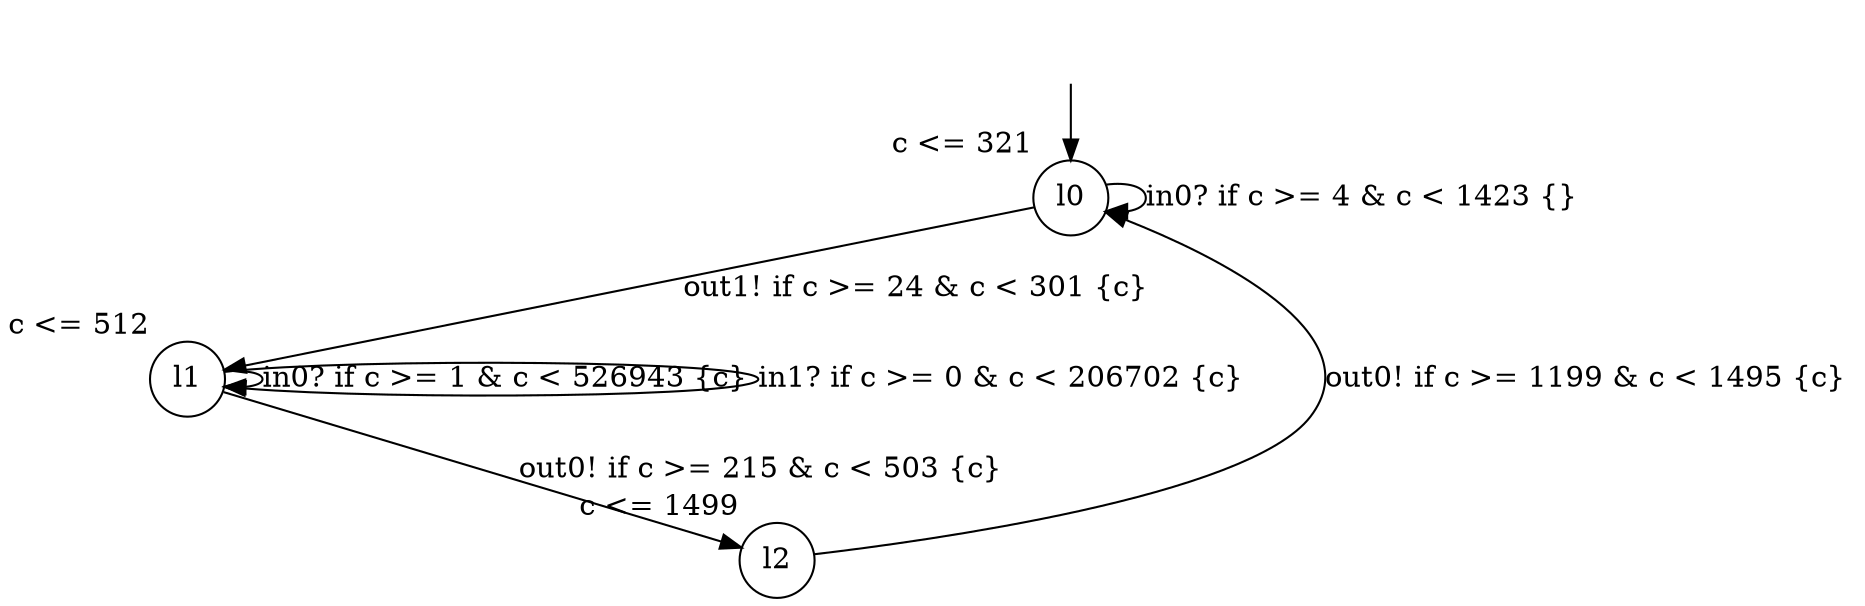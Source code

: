 digraph g {
__start0 [label="" shape="none"];
l0 [shape="circle" margin=0 label="l0", xlabel="c <= 321"];
l1 [shape="circle" margin=0 label="l1", xlabel="c <= 512"];
l2 [shape="circle" margin=0 label="l2", xlabel="c <= 1499"];
l0 -> l1 [label="out1! if c >= 24 & c < 301 {c} "];
l0 -> l0 [label="in0? if c >= 4 & c < 1423 {} "];
l1 -> l1 [label="in0? if c >= 1 & c < 526943 {c} "];
l1 -> l1 [label="in1? if c >= 0 & c < 206702 {c} "];
l1 -> l2 [label="out0! if c >= 215 & c < 503 {c} "];
l2 -> l0 [label="out0! if c >= 1199 & c < 1495 {c} "];
__start0 -> l0;
}
